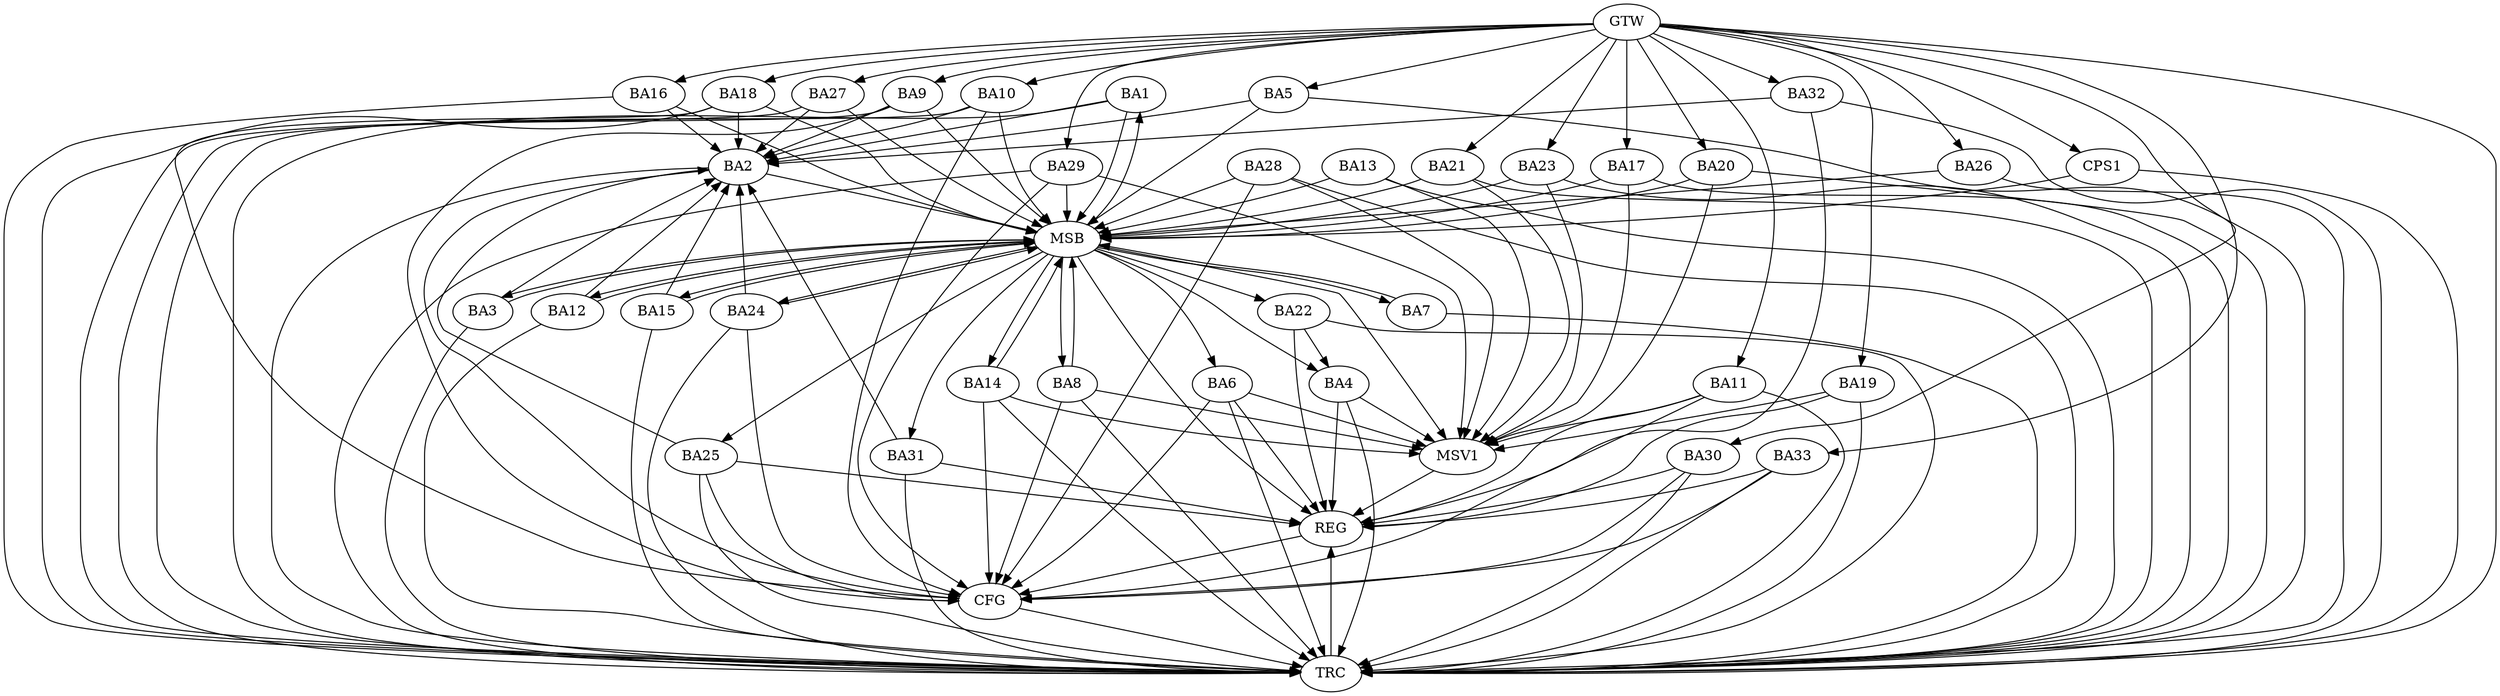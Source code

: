 strict digraph G {
  BA1 [ label="BA1" ];
  BA2 [ label="BA2" ];
  BA3 [ label="BA3" ];
  BA4 [ label="BA4" ];
  BA5 [ label="BA5" ];
  BA6 [ label="BA6" ];
  BA7 [ label="BA7" ];
  BA8 [ label="BA8" ];
  BA9 [ label="BA9" ];
  BA10 [ label="BA10" ];
  BA11 [ label="BA11" ];
  BA12 [ label="BA12" ];
  BA13 [ label="BA13" ];
  BA14 [ label="BA14" ];
  BA15 [ label="BA15" ];
  BA16 [ label="BA16" ];
  BA17 [ label="BA17" ];
  BA18 [ label="BA18" ];
  BA19 [ label="BA19" ];
  BA20 [ label="BA20" ];
  BA21 [ label="BA21" ];
  BA22 [ label="BA22" ];
  BA23 [ label="BA23" ];
  BA24 [ label="BA24" ];
  BA25 [ label="BA25" ];
  BA26 [ label="BA26" ];
  BA27 [ label="BA27" ];
  BA28 [ label="BA28" ];
  BA29 [ label="BA29" ];
  BA30 [ label="BA30" ];
  BA31 [ label="BA31" ];
  BA32 [ label="BA32" ];
  BA33 [ label="BA33" ];
  CPS1 [ label="CPS1" ];
  GTW [ label="GTW" ];
  REG [ label="REG" ];
  MSB [ label="MSB" ];
  CFG [ label="CFG" ];
  TRC [ label="TRC" ];
  MSV1 [ label="MSV1" ];
  BA22 -> BA4;
  GTW -> BA5;
  GTW -> BA9;
  GTW -> BA10;
  GTW -> BA11;
  GTW -> BA16;
  GTW -> BA17;
  GTW -> BA18;
  GTW -> BA19;
  GTW -> BA20;
  GTW -> BA21;
  GTW -> BA23;
  GTW -> BA26;
  GTW -> BA27;
  GTW -> BA29;
  GTW -> BA30;
  GTW -> BA32;
  GTW -> BA33;
  GTW -> CPS1;
  BA4 -> REG;
  BA6 -> REG;
  BA11 -> REG;
  BA19 -> REG;
  BA22 -> REG;
  BA25 -> REG;
  BA30 -> REG;
  BA31 -> REG;
  BA32 -> REG;
  BA33 -> REG;
  BA1 -> MSB;
  MSB -> REG;
  BA2 -> MSB;
  MSB -> BA1;
  BA3 -> MSB;
  BA5 -> MSB;
  BA7 -> MSB;
  BA8 -> MSB;
  MSB -> BA4;
  BA9 -> MSB;
  BA10 -> MSB;
  MSB -> BA7;
  BA12 -> MSB;
  BA13 -> MSB;
  BA14 -> MSB;
  BA15 -> MSB;
  MSB -> BA12;
  BA16 -> MSB;
  MSB -> BA8;
  BA17 -> MSB;
  BA18 -> MSB;
  MSB -> BA6;
  BA20 -> MSB;
  MSB -> BA15;
  BA21 -> MSB;
  MSB -> BA14;
  BA23 -> MSB;
  BA24 -> MSB;
  BA26 -> MSB;
  BA27 -> MSB;
  BA28 -> MSB;
  MSB -> BA25;
  BA29 -> MSB;
  CPS1 -> MSB;
  MSB -> BA22;
  MSB -> BA31;
  MSB -> BA3;
  MSB -> BA24;
  BA14 -> CFG;
  BA29 -> CFG;
  BA2 -> CFG;
  BA24 -> CFG;
  BA9 -> CFG;
  BA8 -> CFG;
  BA28 -> CFG;
  BA6 -> CFG;
  BA10 -> CFG;
  BA25 -> CFG;
  BA11 -> CFG;
  BA30 -> CFG;
  BA18 -> CFG;
  BA33 -> CFG;
  REG -> CFG;
  BA1 -> TRC;
  BA2 -> TRC;
  BA3 -> TRC;
  BA4 -> TRC;
  BA5 -> TRC;
  BA6 -> TRC;
  BA7 -> TRC;
  BA8 -> TRC;
  BA9 -> TRC;
  BA10 -> TRC;
  BA11 -> TRC;
  BA12 -> TRC;
  BA13 -> TRC;
  BA14 -> TRC;
  BA15 -> TRC;
  BA16 -> TRC;
  BA17 -> TRC;
  BA18 -> TRC;
  BA19 -> TRC;
  BA20 -> TRC;
  BA21 -> TRC;
  BA22 -> TRC;
  BA23 -> TRC;
  BA24 -> TRC;
  BA25 -> TRC;
  BA26 -> TRC;
  BA27 -> TRC;
  BA28 -> TRC;
  BA29 -> TRC;
  BA30 -> TRC;
  BA31 -> TRC;
  BA32 -> TRC;
  BA33 -> TRC;
  CPS1 -> TRC;
  GTW -> TRC;
  CFG -> TRC;
  TRC -> REG;
  BA1 -> BA2;
  BA32 -> BA2;
  BA5 -> BA2;
  BA18 -> BA2;
  BA24 -> BA2;
  BA15 -> BA2;
  BA27 -> BA2;
  BA10 -> BA2;
  BA12 -> BA2;
  BA31 -> BA2;
  BA9 -> BA2;
  BA3 -> BA2;
  BA16 -> BA2;
  BA25 -> BA2;
  BA4 -> MSV1;
  BA6 -> MSV1;
  BA11 -> MSV1;
  MSB -> MSV1;
  BA14 -> MSV1;
  BA8 -> MSV1;
  BA13 -> MSV1;
  BA21 -> MSV1;
  BA20 -> MSV1;
  BA29 -> MSV1;
  BA28 -> MSV1;
  BA17 -> MSV1;
  BA23 -> MSV1;
  BA19 -> MSV1;
  MSV1 -> REG;
}
